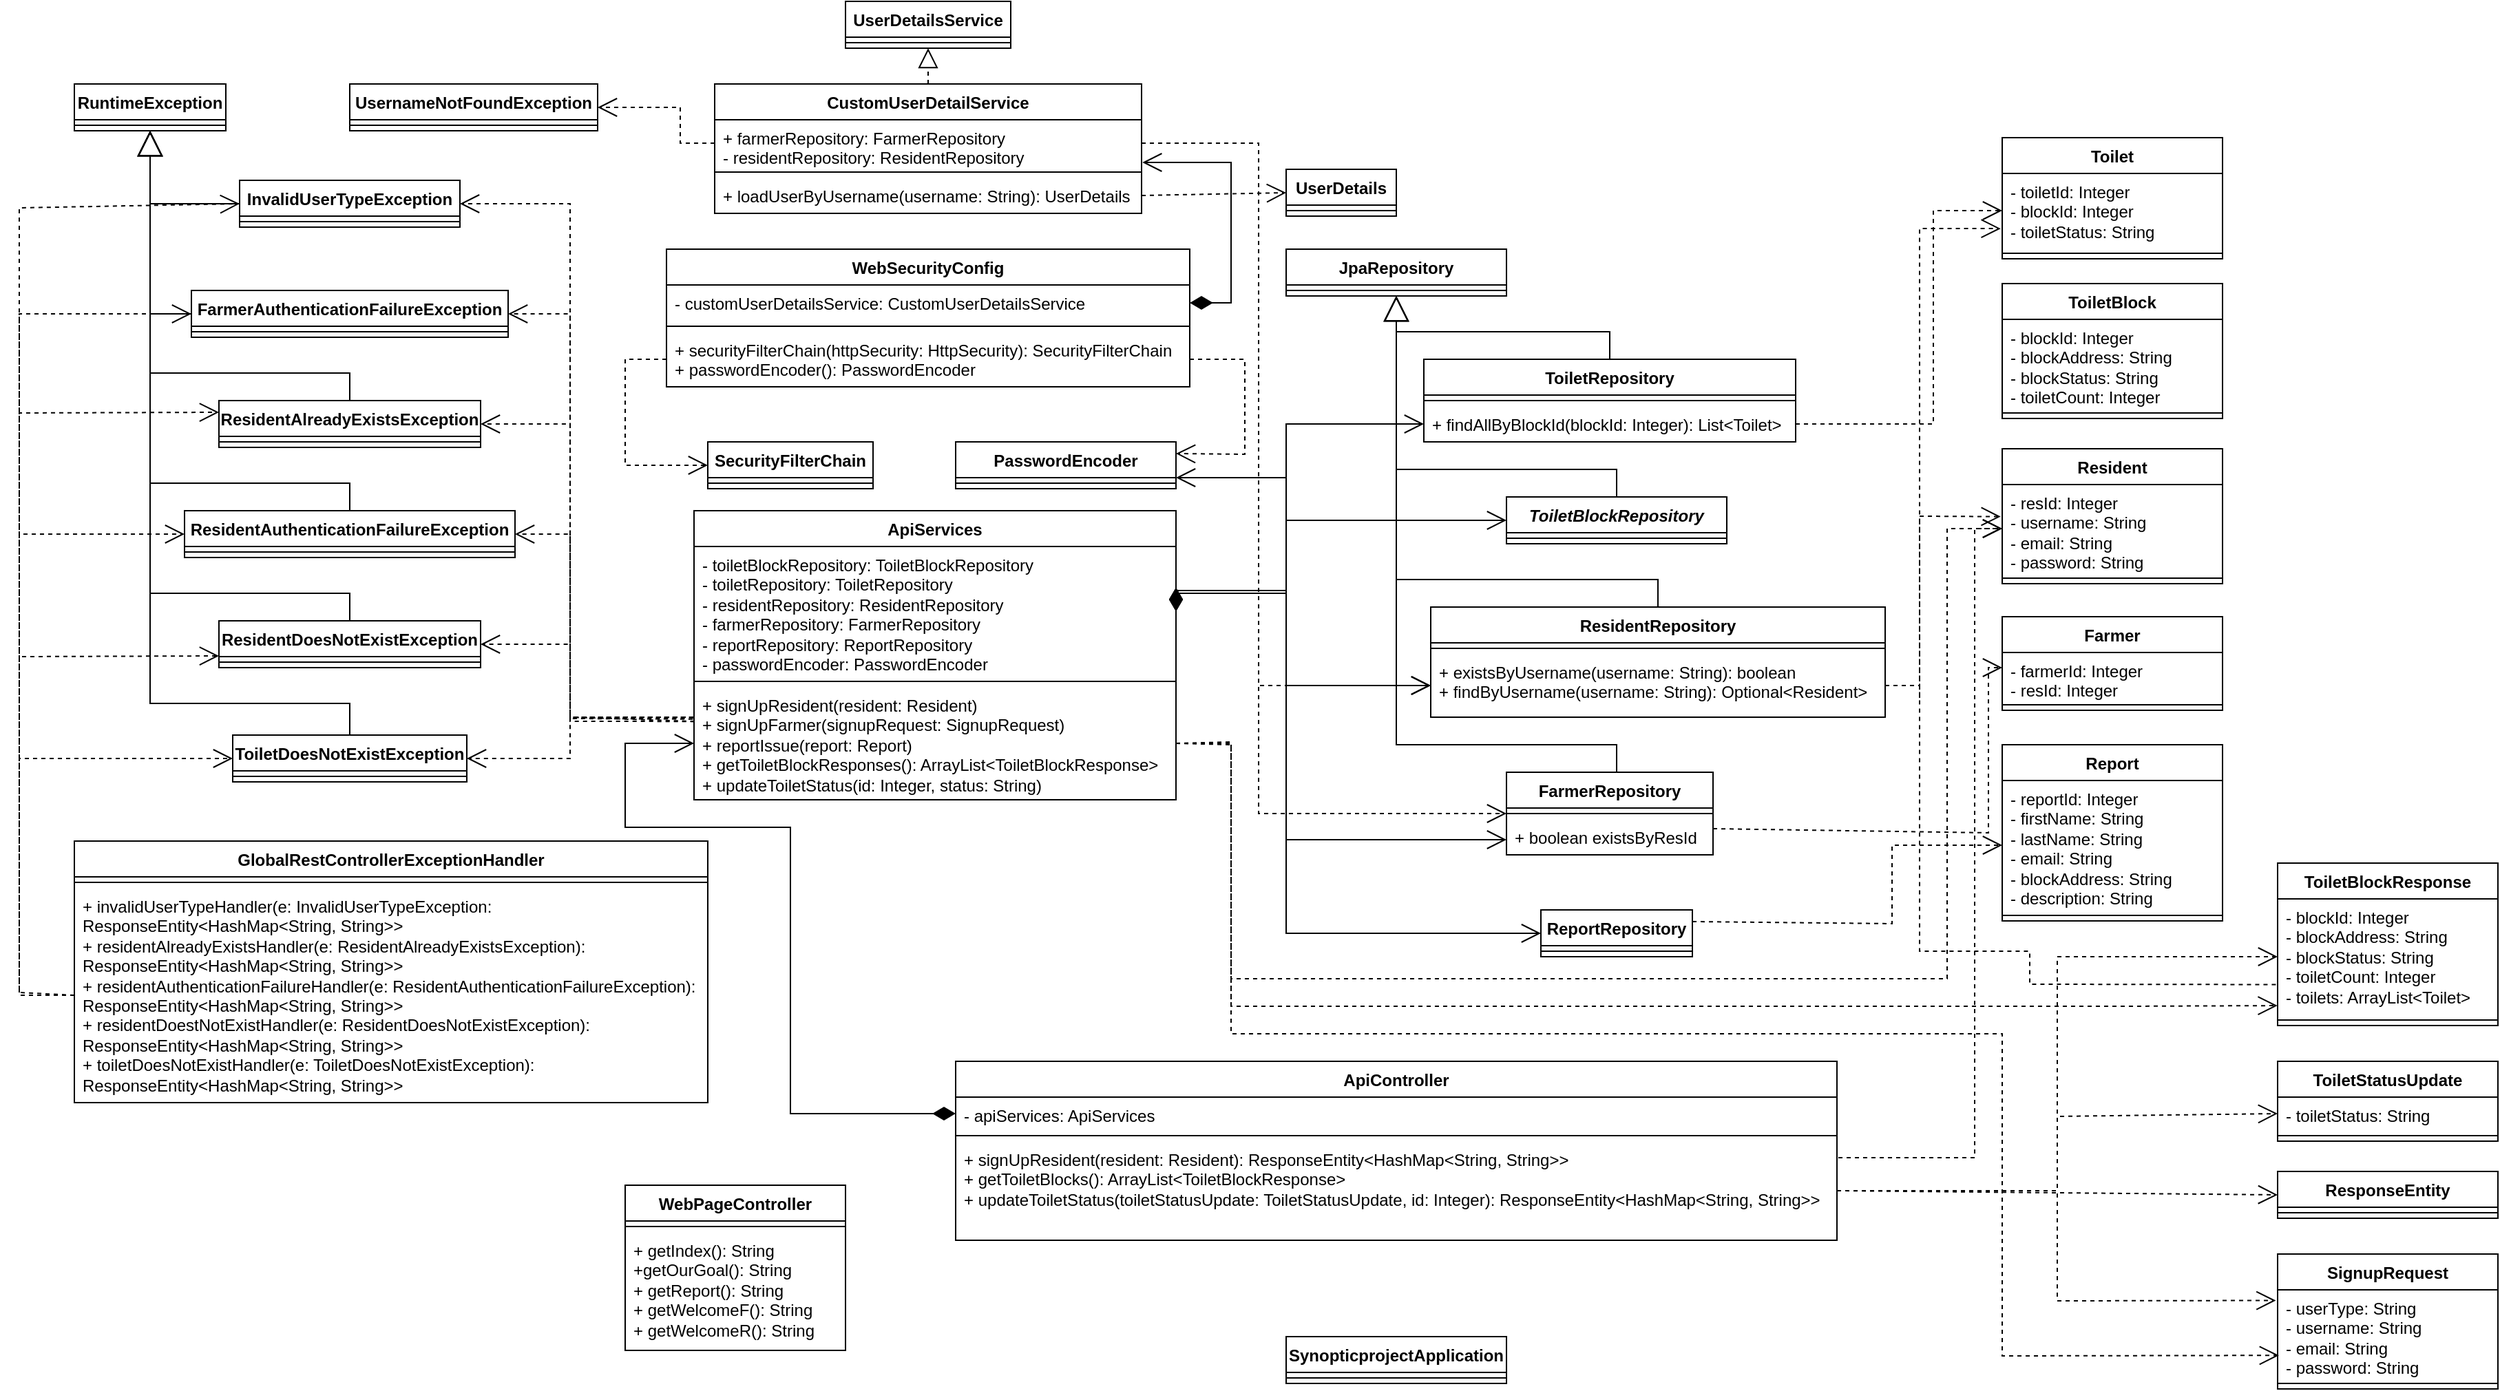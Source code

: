 <mxfile version="27.1.4">
  <diagram name="Page-1" id="cPCItrntrJXn3b4PFShH">
    <mxGraphModel dx="1448" dy="653" grid="1" gridSize="10" guides="1" tooltips="1" connect="1" arrows="1" fold="1" page="1" pageScale="1" pageWidth="1920" pageHeight="1080" math="0" shadow="0">
      <root>
        <mxCell id="0" />
        <mxCell id="1" parent="0" />
        <mxCell id="fgQgiCOuEwH0M2lLemn4-1" value="&lt;div&gt;ApiController&lt;/div&gt;" style="swimlane;fontStyle=1;align=center;verticalAlign=top;childLayout=stackLayout;horizontal=1;startSize=26;horizontalStack=0;resizeParent=1;resizeParentMax=0;resizeLast=0;collapsible=1;marginBottom=0;whiteSpace=wrap;html=1;" parent="1" vertex="1">
          <mxGeometry x="720" y="810" width="640" height="130" as="geometry" />
        </mxCell>
        <mxCell id="fgQgiCOuEwH0M2lLemn4-2" value="- apiServices: ApiServices" style="text;strokeColor=none;fillColor=none;align=left;verticalAlign=top;spacingLeft=4;spacingRight=4;overflow=hidden;rotatable=0;points=[[0,0.5],[1,0.5]];portConstraint=eastwest;whiteSpace=wrap;html=1;" parent="fgQgiCOuEwH0M2lLemn4-1" vertex="1">
          <mxGeometry y="26" width="640" height="24" as="geometry" />
        </mxCell>
        <mxCell id="fgQgiCOuEwH0M2lLemn4-3" value="" style="line;strokeWidth=1;fillColor=none;align=left;verticalAlign=middle;spacingTop=-1;spacingLeft=3;spacingRight=3;rotatable=0;labelPosition=right;points=[];portConstraint=eastwest;strokeColor=inherit;" parent="fgQgiCOuEwH0M2lLemn4-1" vertex="1">
          <mxGeometry y="50" width="640" height="8" as="geometry" />
        </mxCell>
        <mxCell id="fgQgiCOuEwH0M2lLemn4-4" value="&lt;div&gt;+ signUpResident(resident: Resident): ResponseEntity&amp;lt;HashMap&amp;lt;String, String&amp;gt;&amp;gt;&lt;/div&gt;&lt;div&gt;+ getToiletBlocks(): ArrayList&amp;lt;ToiletBlockResponse&amp;gt;&lt;/div&gt;&lt;div&gt;+ updateToiletStatus(toiletStatusUpdate: ToiletStatusUpdate, id: Integer): ResponseEntity&amp;lt;HashMap&amp;lt;String, String&amp;gt;&amp;gt;&lt;/div&gt;" style="text;strokeColor=none;fillColor=none;align=left;verticalAlign=top;spacingLeft=4;spacingRight=4;overflow=hidden;rotatable=0;points=[[0,0.5],[1,0.5]];portConstraint=eastwest;whiteSpace=wrap;html=1;" parent="fgQgiCOuEwH0M2lLemn4-1" vertex="1">
          <mxGeometry y="58" width="640" height="72" as="geometry" />
        </mxCell>
        <mxCell id="fgQgiCOuEwH0M2lLemn4-5" value="Farmer" style="swimlane;fontStyle=1;align=center;verticalAlign=top;childLayout=stackLayout;horizontal=1;startSize=26;horizontalStack=0;resizeParent=1;resizeParentMax=0;resizeLast=0;collapsible=1;marginBottom=0;whiteSpace=wrap;html=1;" parent="1" vertex="1">
          <mxGeometry x="1480" y="487" width="160" height="68" as="geometry" />
        </mxCell>
        <mxCell id="fgQgiCOuEwH0M2lLemn4-6" value="&lt;div&gt;- farmerId: Integer&lt;/div&gt;&lt;div&gt;- resId: Integer&lt;/div&gt;" style="text;strokeColor=none;fillColor=none;align=left;verticalAlign=top;spacingLeft=4;spacingRight=4;overflow=hidden;rotatable=0;points=[[0,0.5],[1,0.5]];portConstraint=eastwest;whiteSpace=wrap;html=1;" parent="fgQgiCOuEwH0M2lLemn4-5" vertex="1">
          <mxGeometry y="26" width="160" height="34" as="geometry" />
        </mxCell>
        <mxCell id="fgQgiCOuEwH0M2lLemn4-7" value="" style="line;strokeWidth=1;fillColor=none;align=left;verticalAlign=middle;spacingTop=-1;spacingLeft=3;spacingRight=3;rotatable=0;labelPosition=right;points=[];portConstraint=eastwest;strokeColor=inherit;" parent="fgQgiCOuEwH0M2lLemn4-5" vertex="1">
          <mxGeometry y="60" width="160" height="8" as="geometry" />
        </mxCell>
        <mxCell id="fgQgiCOuEwH0M2lLemn4-22" value="SynopticprojectApplication" style="swimlane;fontStyle=1;align=center;verticalAlign=top;childLayout=stackLayout;horizontal=1;startSize=26;horizontalStack=0;resizeParent=1;resizeParentMax=0;resizeLast=0;collapsible=1;marginBottom=0;whiteSpace=wrap;html=1;" parent="1" vertex="1">
          <mxGeometry x="960" y="1010" width="160" height="34" as="geometry" />
        </mxCell>
        <mxCell id="fgQgiCOuEwH0M2lLemn4-24" value="" style="line;strokeWidth=1;fillColor=none;align=left;verticalAlign=middle;spacingTop=-1;spacingLeft=3;spacingRight=3;rotatable=0;labelPosition=right;points=[];portConstraint=eastwest;strokeColor=inherit;" parent="fgQgiCOuEwH0M2lLemn4-22" vertex="1">
          <mxGeometry y="26" width="160" height="8" as="geometry" />
        </mxCell>
        <mxCell id="fgQgiCOuEwH0M2lLemn4-26" value="Toilet" style="swimlane;fontStyle=1;align=center;verticalAlign=top;childLayout=stackLayout;horizontal=1;startSize=26;horizontalStack=0;resizeParent=1;resizeParentMax=0;resizeLast=0;collapsible=1;marginBottom=0;whiteSpace=wrap;html=1;" parent="1" vertex="1">
          <mxGeometry x="1480" y="139" width="160" height="88" as="geometry" />
        </mxCell>
        <mxCell id="fgQgiCOuEwH0M2lLemn4-27" value="&lt;div&gt;- toiletId: Integer&lt;/div&gt;&lt;div&gt;- blockId: Integer&lt;/div&gt;&lt;div&gt;- toiletStatus: String&lt;/div&gt;" style="text;strokeColor=none;fillColor=none;align=left;verticalAlign=top;spacingLeft=4;spacingRight=4;overflow=hidden;rotatable=0;points=[[0,0.5],[1,0.5]];portConstraint=eastwest;whiteSpace=wrap;html=1;" parent="fgQgiCOuEwH0M2lLemn4-26" vertex="1">
          <mxGeometry y="26" width="160" height="54" as="geometry" />
        </mxCell>
        <mxCell id="fgQgiCOuEwH0M2lLemn4-28" value="" style="line;strokeWidth=1;fillColor=none;align=left;verticalAlign=middle;spacingTop=-1;spacingLeft=3;spacingRight=3;rotatable=0;labelPosition=right;points=[];portConstraint=eastwest;strokeColor=inherit;" parent="fgQgiCOuEwH0M2lLemn4-26" vertex="1">
          <mxGeometry y="80" width="160" height="8" as="geometry" />
        </mxCell>
        <mxCell id="fgQgiCOuEwH0M2lLemn4-30" value="ToiletBlock" style="swimlane;fontStyle=1;align=center;verticalAlign=top;childLayout=stackLayout;horizontal=1;startSize=26;horizontalStack=0;resizeParent=1;resizeParentMax=0;resizeLast=0;collapsible=1;marginBottom=0;whiteSpace=wrap;html=1;" parent="1" vertex="1">
          <mxGeometry x="1480" y="245" width="160" height="98" as="geometry" />
        </mxCell>
        <mxCell id="fgQgiCOuEwH0M2lLemn4-31" value="&lt;div&gt;- blockId: Integer&lt;/div&gt;&lt;div&gt;- blockAddress: String&lt;/div&gt;&lt;div&gt;- blockStatus: String&lt;/div&gt;&lt;div&gt;- toiletCount: Integer&lt;/div&gt;" style="text;strokeColor=none;fillColor=none;align=left;verticalAlign=top;spacingLeft=4;spacingRight=4;overflow=hidden;rotatable=0;points=[[0,0.5],[1,0.5]];portConstraint=eastwest;whiteSpace=wrap;html=1;" parent="fgQgiCOuEwH0M2lLemn4-30" vertex="1">
          <mxGeometry y="26" width="160" height="64" as="geometry" />
        </mxCell>
        <mxCell id="fgQgiCOuEwH0M2lLemn4-32" value="" style="line;strokeWidth=1;fillColor=none;align=left;verticalAlign=middle;spacingTop=-1;spacingLeft=3;spacingRight=3;rotatable=0;labelPosition=right;points=[];portConstraint=eastwest;strokeColor=inherit;" parent="fgQgiCOuEwH0M2lLemn4-30" vertex="1">
          <mxGeometry y="90" width="160" height="8" as="geometry" />
        </mxCell>
        <mxCell id="fgQgiCOuEwH0M2lLemn4-34" value="&lt;i&gt;ToiletBlockRepository&lt;/i&gt;" style="swimlane;fontStyle=1;align=center;verticalAlign=top;childLayout=stackLayout;horizontal=1;startSize=26;horizontalStack=0;resizeParent=1;resizeParentMax=0;resizeLast=0;collapsible=1;marginBottom=0;whiteSpace=wrap;html=1;" parent="1" vertex="1">
          <mxGeometry x="1120" y="400" width="160" height="34" as="geometry" />
        </mxCell>
        <mxCell id="fgQgiCOuEwH0M2lLemn4-36" value="" style="line;strokeWidth=1;fillColor=none;align=left;verticalAlign=middle;spacingTop=-1;spacingLeft=3;spacingRight=3;rotatable=0;labelPosition=right;points=[];portConstraint=eastwest;strokeColor=inherit;" parent="fgQgiCOuEwH0M2lLemn4-34" vertex="1">
          <mxGeometry y="26" width="160" height="8" as="geometry" />
        </mxCell>
        <mxCell id="fgQgiCOuEwH0M2lLemn4-42" value="WebPageController" style="swimlane;fontStyle=1;align=center;verticalAlign=top;childLayout=stackLayout;horizontal=1;startSize=26;horizontalStack=0;resizeParent=1;resizeParentMax=0;resizeLast=0;collapsible=1;marginBottom=0;whiteSpace=wrap;html=1;" parent="1" vertex="1">
          <mxGeometry x="480" y="900" width="160" height="120" as="geometry" />
        </mxCell>
        <mxCell id="fgQgiCOuEwH0M2lLemn4-44" value="" style="line;strokeWidth=1;fillColor=none;align=left;verticalAlign=middle;spacingTop=-1;spacingLeft=3;spacingRight=3;rotatable=0;labelPosition=right;points=[];portConstraint=eastwest;strokeColor=inherit;" parent="fgQgiCOuEwH0M2lLemn4-42" vertex="1">
          <mxGeometry y="26" width="160" height="8" as="geometry" />
        </mxCell>
        <mxCell id="fgQgiCOuEwH0M2lLemn4-45" value="&lt;div&gt;+ getIndex(): String&lt;/div&gt;&lt;div&gt;+getOurGoal(): String&lt;/div&gt;&lt;div&gt;+ getReport(): String&lt;/div&gt;&lt;div&gt;+ getWelcomeF(): String&lt;/div&gt;&lt;div&gt;+ getWelcomeR(): String&lt;/div&gt;" style="text;strokeColor=none;fillColor=none;align=left;verticalAlign=top;spacingLeft=4;spacingRight=4;overflow=hidden;rotatable=0;points=[[0,0.5],[1,0.5]];portConstraint=eastwest;whiteSpace=wrap;html=1;" parent="fgQgiCOuEwH0M2lLemn4-42" vertex="1">
          <mxGeometry y="34" width="160" height="86" as="geometry" />
        </mxCell>
        <mxCell id="fgQgiCOuEwH0M2lLemn4-46" value="JpaRepository" style="swimlane;fontStyle=1;align=center;verticalAlign=top;childLayout=stackLayout;horizontal=1;startSize=26;horizontalStack=0;resizeParent=1;resizeParentMax=0;resizeLast=0;collapsible=1;marginBottom=0;whiteSpace=wrap;html=1;" parent="1" vertex="1">
          <mxGeometry x="960" y="220" width="160" height="34" as="geometry" />
        </mxCell>
        <mxCell id="fgQgiCOuEwH0M2lLemn4-48" value="" style="line;strokeWidth=1;fillColor=none;align=left;verticalAlign=middle;spacingTop=-1;spacingLeft=3;spacingRight=3;rotatable=0;labelPosition=right;points=[];portConstraint=eastwest;strokeColor=inherit;" parent="fgQgiCOuEwH0M2lLemn4-46" vertex="1">
          <mxGeometry y="26" width="160" height="8" as="geometry" />
        </mxCell>
        <mxCell id="fgQgiCOuEwH0M2lLemn4-51" value="" style="endArrow=block;endSize=16;endFill=0;html=1;rounded=0;entryX=0.5;entryY=1;entryDx=0;entryDy=0;exitX=0.5;exitY=0;exitDx=0;exitDy=0;" parent="1" source="_Gm8O1rOUF-73QXA8_ss-20" target="fgQgiCOuEwH0M2lLemn4-46" edge="1">
          <mxGeometry width="160" relative="1" as="geometry">
            <mxPoint x="920" y="420" as="sourcePoint" />
            <mxPoint x="1080" y="410" as="targetPoint" />
            <Array as="points">
              <mxPoint x="1230" y="460" />
              <mxPoint x="1040" y="460" />
              <mxPoint x="1040" y="400" />
            </Array>
          </mxGeometry>
        </mxCell>
        <mxCell id="fgQgiCOuEwH0M2lLemn4-52" value="" style="endArrow=block;endSize=16;endFill=0;html=1;rounded=0;entryX=0.5;entryY=1;entryDx=0;entryDy=0;exitX=0.5;exitY=0;exitDx=0;exitDy=0;" parent="1" target="fgQgiCOuEwH0M2lLemn4-46" edge="1">
          <mxGeometry width="160" relative="1" as="geometry">
            <mxPoint x="1200" y="602" as="sourcePoint" />
            <mxPoint x="1040" y="290" as="targetPoint" />
            <Array as="points">
              <mxPoint x="1200" y="580" />
              <mxPoint x="1040" y="580" />
              <mxPoint x="1040" y="460" />
              <mxPoint x="1040" y="310" />
            </Array>
          </mxGeometry>
        </mxCell>
        <mxCell id="fgQgiCOuEwH0M2lLemn4-53" value="" style="endArrow=block;endSize=16;endFill=0;html=1;rounded=0;exitX=0.5;exitY=0;exitDx=0;exitDy=0;" parent="1" source="fgQgiCOuEwH0M2lLemn4-34" target="fgQgiCOuEwH0M2lLemn4-48" edge="1">
          <mxGeometry width="160" relative="1" as="geometry">
            <mxPoint x="1160" y="420" as="sourcePoint" />
            <mxPoint x="1320" y="410.67" as="targetPoint" />
            <Array as="points">
              <mxPoint x="1200" y="380" />
              <mxPoint x="1160" y="380" />
              <mxPoint x="1120" y="380" />
              <mxPoint x="1040" y="380" />
            </Array>
          </mxGeometry>
        </mxCell>
        <mxCell id="fgQgiCOuEwH0M2lLemn4-54" value="" style="endArrow=block;endSize=16;endFill=0;html=1;rounded=0;entryX=0.5;entryY=1;entryDx=0;entryDy=0;exitX=0.5;exitY=0;exitDx=0;exitDy=0;" parent="1" source="_Gm8O1rOUF-73QXA8_ss-24" target="fgQgiCOuEwH0M2lLemn4-46" edge="1">
          <mxGeometry width="160" relative="1" as="geometry">
            <mxPoint x="1195" y="288" as="sourcePoint" />
            <mxPoint x="1040" y="256" as="targetPoint" />
            <Array as="points">
              <mxPoint x="1195" y="280" />
              <mxPoint x="1040" y="280" />
            </Array>
          </mxGeometry>
        </mxCell>
        <mxCell id="_Gm8O1rOUF-73QXA8_ss-1" value="SignupRequest" style="swimlane;fontStyle=1;align=center;verticalAlign=top;childLayout=stackLayout;horizontal=1;startSize=26;horizontalStack=0;resizeParent=1;resizeParentMax=0;resizeLast=0;collapsible=1;marginBottom=0;whiteSpace=wrap;html=1;" parent="1" vertex="1">
          <mxGeometry x="1680" y="950" width="160" height="98" as="geometry" />
        </mxCell>
        <mxCell id="_Gm8O1rOUF-73QXA8_ss-2" value="&lt;div&gt;- userType: String&lt;/div&gt;&lt;div&gt;- username: String&lt;/div&gt;&lt;div&gt;- email: String&lt;/div&gt;&lt;div&gt;- password: String&lt;/div&gt;" style="text;strokeColor=none;fillColor=none;align=left;verticalAlign=top;spacingLeft=4;spacingRight=4;overflow=hidden;rotatable=0;points=[[0,0.5],[1,0.5]];portConstraint=eastwest;whiteSpace=wrap;html=1;" parent="_Gm8O1rOUF-73QXA8_ss-1" vertex="1">
          <mxGeometry y="26" width="160" height="64" as="geometry" />
        </mxCell>
        <mxCell id="_Gm8O1rOUF-73QXA8_ss-3" value="" style="line;strokeWidth=1;fillColor=none;align=left;verticalAlign=middle;spacingTop=-1;spacingLeft=3;spacingRight=3;rotatable=0;labelPosition=right;points=[];portConstraint=eastwest;strokeColor=inherit;" parent="_Gm8O1rOUF-73QXA8_ss-1" vertex="1">
          <mxGeometry y="90" width="160" height="8" as="geometry" />
        </mxCell>
        <mxCell id="_Gm8O1rOUF-73QXA8_ss-5" value="ToiletBlockResponse" style="swimlane;fontStyle=1;align=center;verticalAlign=top;childLayout=stackLayout;horizontal=1;startSize=26;horizontalStack=0;resizeParent=1;resizeParentMax=0;resizeLast=0;collapsible=1;marginBottom=0;whiteSpace=wrap;html=1;" parent="1" vertex="1">
          <mxGeometry x="1680" y="666" width="160" height="118" as="geometry" />
        </mxCell>
        <mxCell id="_Gm8O1rOUF-73QXA8_ss-6" value="&lt;div&gt;- blockId: Integer&lt;/div&gt;&lt;div&gt;- blockAddress: String&lt;/div&gt;&lt;div&gt;- blockStatus: String&lt;/div&gt;&lt;div&gt;- toiletCount: Integer&lt;/div&gt;&lt;div&gt;- toilets: ArrayList&amp;lt;Toilet&amp;gt;&lt;/div&gt;" style="text;strokeColor=none;fillColor=none;align=left;verticalAlign=top;spacingLeft=4;spacingRight=4;overflow=hidden;rotatable=0;points=[[0,0.5],[1,0.5]];portConstraint=eastwest;whiteSpace=wrap;html=1;" parent="_Gm8O1rOUF-73QXA8_ss-5" vertex="1">
          <mxGeometry y="26" width="160" height="84" as="geometry" />
        </mxCell>
        <mxCell id="_Gm8O1rOUF-73QXA8_ss-7" value="" style="line;strokeWidth=1;fillColor=none;align=left;verticalAlign=middle;spacingTop=-1;spacingLeft=3;spacingRight=3;rotatable=0;labelPosition=right;points=[];portConstraint=eastwest;strokeColor=inherit;" parent="_Gm8O1rOUF-73QXA8_ss-5" vertex="1">
          <mxGeometry y="110" width="160" height="8" as="geometry" />
        </mxCell>
        <mxCell id="_Gm8O1rOUF-73QXA8_ss-9" value="ToiletStatusUpdate" style="swimlane;fontStyle=1;align=center;verticalAlign=top;childLayout=stackLayout;horizontal=1;startSize=26;horizontalStack=0;resizeParent=1;resizeParentMax=0;resizeLast=0;collapsible=1;marginBottom=0;whiteSpace=wrap;html=1;" parent="1" vertex="1">
          <mxGeometry x="1680" y="810" width="160" height="58" as="geometry" />
        </mxCell>
        <mxCell id="_Gm8O1rOUF-73QXA8_ss-10" value="- toiletStatus: String" style="text;strokeColor=none;fillColor=none;align=left;verticalAlign=top;spacingLeft=4;spacingRight=4;overflow=hidden;rotatable=0;points=[[0,0.5],[1,0.5]];portConstraint=eastwest;whiteSpace=wrap;html=1;" parent="_Gm8O1rOUF-73QXA8_ss-9" vertex="1">
          <mxGeometry y="26" width="160" height="24" as="geometry" />
        </mxCell>
        <mxCell id="_Gm8O1rOUF-73QXA8_ss-11" value="" style="line;strokeWidth=1;fillColor=none;align=left;verticalAlign=middle;spacingTop=-1;spacingLeft=3;spacingRight=3;rotatable=0;labelPosition=right;points=[];portConstraint=eastwest;strokeColor=inherit;" parent="_Gm8O1rOUF-73QXA8_ss-9" vertex="1">
          <mxGeometry y="50" width="160" height="8" as="geometry" />
        </mxCell>
        <mxCell id="_Gm8O1rOUF-73QXA8_ss-13" value="ApiServices" style="swimlane;fontStyle=1;align=center;verticalAlign=top;childLayout=stackLayout;horizontal=1;startSize=26;horizontalStack=0;resizeParent=1;resizeParentMax=0;resizeLast=0;collapsible=1;marginBottom=0;whiteSpace=wrap;html=1;" parent="1" vertex="1">
          <mxGeometry x="530" y="410" width="350" height="210" as="geometry" />
        </mxCell>
        <mxCell id="_Gm8O1rOUF-73QXA8_ss-14" value="&lt;div&gt;- toiletBlockRepository: ToiletBlockRepository&lt;/div&gt;&lt;div&gt;- toiletRepository: ToiletRepository&lt;/div&gt;&lt;div&gt;- residentRepository: ResidentRepository&lt;/div&gt;&lt;div&gt;- farmerRepository: FarmerRepository&lt;/div&gt;&lt;div&gt;- reportRepository: ReportRepository&lt;/div&gt;&lt;div&gt;- passwordEncoder: PasswordEncoder&lt;/div&gt;" style="text;strokeColor=none;fillColor=none;align=left;verticalAlign=top;spacingLeft=4;spacingRight=4;overflow=hidden;rotatable=0;points=[[0,0.5],[1,0.5]];portConstraint=eastwest;whiteSpace=wrap;html=1;" parent="_Gm8O1rOUF-73QXA8_ss-13" vertex="1">
          <mxGeometry y="26" width="350" height="94" as="geometry" />
        </mxCell>
        <mxCell id="_Gm8O1rOUF-73QXA8_ss-15" value="" style="line;strokeWidth=1;fillColor=none;align=left;verticalAlign=middle;spacingTop=-1;spacingLeft=3;spacingRight=3;rotatable=0;labelPosition=right;points=[];portConstraint=eastwest;strokeColor=inherit;" parent="_Gm8O1rOUF-73QXA8_ss-13" vertex="1">
          <mxGeometry y="120" width="350" height="8" as="geometry" />
        </mxCell>
        <mxCell id="_Gm8O1rOUF-73QXA8_ss-16" value="&lt;div&gt;+ signUpResident(resident: Resident)&lt;/div&gt;&lt;div&gt;+ signUpFarmer(signupRequest: SignupRequest)&lt;/div&gt;&lt;div&gt;+ reportIssue(report: Report)&lt;/div&gt;&lt;div&gt;+ getToiletBlockResponses(): ArrayList&amp;lt;ToiletBlockResponse&amp;gt;&lt;/div&gt;&lt;div&gt;+ updateToiletStatus(id: Integer, status: String)&lt;/div&gt;" style="text;strokeColor=none;fillColor=none;align=left;verticalAlign=top;spacingLeft=4;spacingRight=4;overflow=hidden;rotatable=0;points=[[0,0.5],[1,0.5]];portConstraint=eastwest;whiteSpace=wrap;html=1;" parent="_Gm8O1rOUF-73QXA8_ss-13" vertex="1">
          <mxGeometry y="128" width="350" height="82" as="geometry" />
        </mxCell>
        <mxCell id="_Gm8O1rOUF-73QXA8_ss-24" value="ToiletRepository" style="swimlane;fontStyle=1;align=center;verticalAlign=top;childLayout=stackLayout;horizontal=1;startSize=26;horizontalStack=0;resizeParent=1;resizeParentMax=0;resizeLast=0;collapsible=1;marginBottom=0;whiteSpace=wrap;html=1;" parent="1" vertex="1">
          <mxGeometry x="1060" y="300" width="270" height="60" as="geometry" />
        </mxCell>
        <mxCell id="_Gm8O1rOUF-73QXA8_ss-26" value="" style="line;strokeWidth=1;fillColor=none;align=left;verticalAlign=middle;spacingTop=-1;spacingLeft=3;spacingRight=3;rotatable=0;labelPosition=right;points=[];portConstraint=eastwest;strokeColor=inherit;" parent="_Gm8O1rOUF-73QXA8_ss-24" vertex="1">
          <mxGeometry y="26" width="270" height="8" as="geometry" />
        </mxCell>
        <mxCell id="_Gm8O1rOUF-73QXA8_ss-27" value="+ findAllByBlockId(blockId: Integer): List&amp;lt;Toilet&amp;gt;" style="text;strokeColor=none;fillColor=none;align=left;verticalAlign=top;spacingLeft=4;spacingRight=4;overflow=hidden;rotatable=0;points=[[0,0.5],[1,0.5]];portConstraint=eastwest;whiteSpace=wrap;html=1;" parent="_Gm8O1rOUF-73QXA8_ss-24" vertex="1">
          <mxGeometry y="34" width="270" height="26" as="geometry" />
        </mxCell>
        <mxCell id="_Gm8O1rOUF-73QXA8_ss-30" value="" style="endArrow=open;endSize=12;dashed=1;html=1;rounded=0;entryX=0;entryY=0.5;entryDx=0;entryDy=0;exitX=1;exitY=0.5;exitDx=0;exitDy=0;" parent="1" source="_Gm8O1rOUF-73QXA8_ss-27" target="fgQgiCOuEwH0M2lLemn4-27" edge="1">
          <mxGeometry width="160" relative="1" as="geometry">
            <mxPoint x="1340" y="410" as="sourcePoint" />
            <mxPoint x="1500" y="478" as="targetPoint" />
            <Array as="points">
              <mxPoint x="1430" y="347" />
              <mxPoint x="1430" y="192" />
            </Array>
          </mxGeometry>
        </mxCell>
        <mxCell id="_Gm8O1rOUF-73QXA8_ss-34" value="" style="endArrow=open;html=1;endSize=12;startArrow=diamondThin;startSize=14;startFill=1;edgeStyle=orthogonalEdgeStyle;align=left;verticalAlign=bottom;rounded=0;exitX=0;exitY=0.5;exitDx=0;exitDy=0;entryX=0;entryY=0.5;entryDx=0;entryDy=0;" parent="1" source="fgQgiCOuEwH0M2lLemn4-2" target="_Gm8O1rOUF-73QXA8_ss-16" edge="1">
          <mxGeometry x="-1" y="3" relative="1" as="geometry">
            <mxPoint x="870" y="780" as="sourcePoint" />
            <mxPoint x="530" y="589" as="targetPoint" />
            <Array as="points">
              <mxPoint x="600" y="848" />
              <mxPoint x="600" y="640" />
              <mxPoint x="480" y="640" />
              <mxPoint x="480" y="579" />
            </Array>
          </mxGeometry>
        </mxCell>
        <mxCell id="_Gm8O1rOUF-73QXA8_ss-35" value="ResponseEntity" style="swimlane;fontStyle=1;align=center;verticalAlign=top;childLayout=stackLayout;horizontal=1;startSize=26;horizontalStack=0;resizeParent=1;resizeParentMax=0;resizeLast=0;collapsible=1;marginBottom=0;whiteSpace=wrap;html=1;" parent="1" vertex="1">
          <mxGeometry x="1680" y="890" width="160" height="34" as="geometry" />
        </mxCell>
        <mxCell id="_Gm8O1rOUF-73QXA8_ss-37" value="" style="line;strokeWidth=1;fillColor=none;align=left;verticalAlign=middle;spacingTop=-1;spacingLeft=3;spacingRight=3;rotatable=0;labelPosition=right;points=[];portConstraint=eastwest;strokeColor=inherit;" parent="_Gm8O1rOUF-73QXA8_ss-35" vertex="1">
          <mxGeometry y="26" width="160" height="8" as="geometry" />
        </mxCell>
        <mxCell id="_Gm8O1rOUF-73QXA8_ss-39" value="" style="endArrow=open;endSize=12;dashed=1;html=1;rounded=0;exitX=1;exitY=0.5;exitDx=0;exitDy=0;entryX=0;entryY=0.5;entryDx=0;entryDy=0;" parent="1" source="fgQgiCOuEwH0M2lLemn4-4" target="_Gm8O1rOUF-73QXA8_ss-35" edge="1">
          <mxGeometry width="160" relative="1" as="geometry">
            <mxPoint x="1435" y="853" as="sourcePoint" />
            <mxPoint x="1595" y="853" as="targetPoint" />
          </mxGeometry>
        </mxCell>
        <mxCell id="_Gm8O1rOUF-73QXA8_ss-40" value="" style="endArrow=open;endSize=12;dashed=1;html=1;rounded=0;entryX=0;entryY=0.5;entryDx=0;entryDy=0;" parent="1" target="fgQgiCOuEwH0M2lLemn4-15" edge="1">
          <mxGeometry width="160" relative="1" as="geometry">
            <mxPoint x="1361" y="880" as="sourcePoint" />
            <mxPoint x="1545" y="853" as="targetPoint" />
            <Array as="points">
              <mxPoint x="1460" y="880" />
              <mxPoint x="1460" y="730" />
              <mxPoint x="1460" y="423" />
            </Array>
          </mxGeometry>
        </mxCell>
        <mxCell id="_Gm8O1rOUF-73QXA8_ss-41" value="" style="endArrow=open;endSize=12;dashed=1;html=1;rounded=0;exitX=1;exitY=0.5;exitDx=0;exitDy=0;entryX=-0.008;entryY=0.121;entryDx=0;entryDy=0;entryPerimeter=0;" parent="1" source="fgQgiCOuEwH0M2lLemn4-4" target="_Gm8O1rOUF-73QXA8_ss-2" edge="1">
          <mxGeometry width="160" relative="1" as="geometry">
            <mxPoint x="1405" y="937" as="sourcePoint" />
            <mxPoint x="1545" y="904" as="targetPoint" />
            <Array as="points">
              <mxPoint x="1520" y="904" />
              <mxPoint x="1520" y="984" />
            </Array>
          </mxGeometry>
        </mxCell>
        <mxCell id="_Gm8O1rOUF-73QXA8_ss-42" value="" style="endArrow=open;endSize=12;dashed=1;html=1;rounded=0;entryX=0;entryY=0.5;entryDx=0;entryDy=0;exitX=1;exitY=0.5;exitDx=0;exitDy=0;" parent="1" source="fgQgiCOuEwH0M2lLemn4-4" target="_Gm8O1rOUF-73QXA8_ss-6" edge="1">
          <mxGeometry width="160" relative="1" as="geometry">
            <mxPoint x="1360" y="907" as="sourcePoint" />
            <mxPoint x="1455" y="633" as="targetPoint" />
            <Array as="points">
              <mxPoint x="1520" y="904" />
              <mxPoint x="1520" y="734" />
            </Array>
          </mxGeometry>
        </mxCell>
        <mxCell id="_Gm8O1rOUF-73QXA8_ss-43" value="" style="endArrow=open;endSize=12;dashed=1;html=1;rounded=0;entryX=0;entryY=0.5;entryDx=0;entryDy=0;exitX=1;exitY=0.5;exitDx=0;exitDy=0;" parent="1" source="fgQgiCOuEwH0M2lLemn4-4" target="_Gm8O1rOUF-73QXA8_ss-10" edge="1">
          <mxGeometry width="160" relative="1" as="geometry">
            <mxPoint x="1395" y="923" as="sourcePoint" />
            <mxPoint x="1545" y="904" as="targetPoint" />
            <Array as="points">
              <mxPoint x="1520" y="904" />
              <mxPoint x="1520" y="850" />
            </Array>
          </mxGeometry>
        </mxCell>
        <mxCell id="_Gm8O1rOUF-73QXA8_ss-47" value="" style="endArrow=open;html=1;endSize=12;startArrow=diamondThin;startSize=14;startFill=1;edgeStyle=orthogonalEdgeStyle;align=left;verticalAlign=bottom;rounded=0;exitX=1;exitY=0.5;exitDx=0;exitDy=0;entryX=0;entryY=0.5;entryDx=0;entryDy=0;" parent="1" source="_Gm8O1rOUF-73QXA8_ss-14" target="_Gm8O1rOUF-73QXA8_ss-27" edge="1">
          <mxGeometry x="-1" y="3" relative="1" as="geometry">
            <mxPoint x="700" y="830" as="sourcePoint" />
            <mxPoint x="1040" y="340" as="targetPoint" />
            <Array as="points">
              <mxPoint x="880" y="468" />
              <mxPoint x="960" y="468" />
              <mxPoint x="960" y="347" />
            </Array>
          </mxGeometry>
        </mxCell>
        <mxCell id="_Gm8O1rOUF-73QXA8_ss-48" value="" style="endArrow=open;html=1;endSize=12;startArrow=diamondThin;startSize=14;startFill=1;edgeStyle=orthogonalEdgeStyle;align=left;verticalAlign=bottom;rounded=0;exitX=1;exitY=0.5;exitDx=0;exitDy=0;entryX=0;entryY=0.5;entryDx=0;entryDy=0;" parent="1" source="_Gm8O1rOUF-73QXA8_ss-14" target="_Gm8O1rOUF-73QXA8_ss-23" edge="1">
          <mxGeometry x="-1" y="3" relative="1" as="geometry">
            <mxPoint x="742" y="557" as="sourcePoint" />
            <mxPoint x="1010" y="520" as="targetPoint" />
            <Array as="points">
              <mxPoint x="880" y="468" />
              <mxPoint x="960" y="468" />
              <mxPoint x="960" y="537" />
            </Array>
          </mxGeometry>
        </mxCell>
        <mxCell id="_Gm8O1rOUF-73QXA8_ss-49" value="" style="endArrow=open;html=1;endSize=12;startArrow=diamondThin;startSize=14;startFill=1;edgeStyle=orthogonalEdgeStyle;align=left;verticalAlign=bottom;rounded=0;entryX=0;entryY=0.5;entryDx=0;entryDy=0;exitX=1;exitY=0.5;exitDx=0;exitDy=0;" parent="1" source="_Gm8O1rOUF-73QXA8_ss-14" edge="1">
          <mxGeometry x="-1" y="3" relative="1" as="geometry">
            <mxPoint x="880" y="468" as="sourcePoint" />
            <mxPoint x="1120" y="649" as="targetPoint" />
            <Array as="points">
              <mxPoint x="960" y="468" />
              <mxPoint x="960" y="649" />
            </Array>
          </mxGeometry>
        </mxCell>
        <mxCell id="_Gm8O1rOUF-73QXA8_ss-51" value="" style="endArrow=open;endSize=12;dashed=1;html=1;rounded=0;exitX=1;exitY=0.5;exitDx=0;exitDy=0;entryX=0.006;entryY=0.744;entryDx=0;entryDy=0;entryPerimeter=0;" parent="1" source="_Gm8O1rOUF-73QXA8_ss-16" target="_Gm8O1rOUF-73QXA8_ss-2" edge="1">
          <mxGeometry width="160" relative="1" as="geometry">
            <mxPoint x="710" y="849" as="sourcePoint" />
            <mxPoint x="1230" y="588" as="targetPoint" />
            <Array as="points">
              <mxPoint x="920" y="579" />
              <mxPoint x="920" y="790" />
              <mxPoint x="1200" y="790" />
              <mxPoint x="1480" y="790" />
              <mxPoint x="1480" y="1024" />
            </Array>
          </mxGeometry>
        </mxCell>
        <mxCell id="_Gm8O1rOUF-73QXA8_ss-20" value="ResidentRepository" style="swimlane;fontStyle=1;align=center;verticalAlign=top;childLayout=stackLayout;horizontal=1;startSize=26;horizontalStack=0;resizeParent=1;resizeParentMax=0;resizeLast=0;collapsible=1;marginBottom=0;whiteSpace=wrap;html=1;" parent="1" vertex="1">
          <mxGeometry x="1065" y="480" width="330" height="80" as="geometry" />
        </mxCell>
        <mxCell id="_Gm8O1rOUF-73QXA8_ss-22" value="" style="line;strokeWidth=1;fillColor=none;align=left;verticalAlign=middle;spacingTop=-1;spacingLeft=3;spacingRight=3;rotatable=0;labelPosition=right;points=[];portConstraint=eastwest;strokeColor=inherit;" parent="_Gm8O1rOUF-73QXA8_ss-20" vertex="1">
          <mxGeometry y="26" width="330" height="8" as="geometry" />
        </mxCell>
        <mxCell id="_Gm8O1rOUF-73QXA8_ss-23" value="&lt;div&gt;+ existsByUsername(username: String): boolean&lt;/div&gt;&lt;div&gt;+ findByUsername(username: String): Optional&amp;lt;Resident&amp;gt;&lt;/div&gt;" style="text;strokeColor=none;fillColor=none;align=left;verticalAlign=top;spacingLeft=4;spacingRight=4;overflow=hidden;rotatable=0;points=[[0,0.5],[1,0.5]];portConstraint=eastwest;whiteSpace=wrap;html=1;" parent="_Gm8O1rOUF-73QXA8_ss-20" vertex="1">
          <mxGeometry y="34" width="330" height="46" as="geometry" />
        </mxCell>
        <mxCell id="_Gm8O1rOUF-73QXA8_ss-55" value="" style="endArrow=open;endSize=12;dashed=1;html=1;rounded=0;exitX=1;exitY=0.5;exitDx=0;exitDy=0;entryX=0;entryY=0.5;entryDx=0;entryDy=0;" parent="1" source="_Gm8O1rOUF-73QXA8_ss-16" target="fgQgiCOuEwH0M2lLemn4-15" edge="1">
          <mxGeometry width="160" relative="1" as="geometry">
            <mxPoint x="520" y="689" as="sourcePoint" />
            <mxPoint x="1490" y="488" as="targetPoint" />
            <Array as="points">
              <mxPoint x="920" y="578" />
              <mxPoint x="920" y="750" />
              <mxPoint x="1160" y="750" />
              <mxPoint x="1440" y="750" />
              <mxPoint x="1440" y="423" />
            </Array>
          </mxGeometry>
        </mxCell>
        <mxCell id="fgQgiCOuEwH0M2lLemn4-14" value="Resident" style="swimlane;fontStyle=1;align=center;verticalAlign=top;childLayout=stackLayout;horizontal=1;startSize=26;horizontalStack=0;resizeParent=1;resizeParentMax=0;resizeLast=0;collapsible=1;marginBottom=0;whiteSpace=wrap;html=1;" parent="1" vertex="1">
          <mxGeometry x="1480" y="365" width="160" height="98" as="geometry" />
        </mxCell>
        <mxCell id="fgQgiCOuEwH0M2lLemn4-15" value="&lt;div&gt;- resId: Integer&lt;/div&gt;&lt;div&gt;- username: String&lt;/div&gt;&lt;div&gt;- email: String&lt;/div&gt;&lt;div&gt;- password: String&lt;/div&gt;" style="text;strokeColor=none;fillColor=none;align=left;verticalAlign=top;spacingLeft=4;spacingRight=4;overflow=hidden;rotatable=0;points=[[0,0.5],[1,0.5]];portConstraint=eastwest;whiteSpace=wrap;html=1;" parent="fgQgiCOuEwH0M2lLemn4-14" vertex="1">
          <mxGeometry y="26" width="160" height="64" as="geometry" />
        </mxCell>
        <mxCell id="fgQgiCOuEwH0M2lLemn4-16" value="" style="line;strokeWidth=1;fillColor=none;align=left;verticalAlign=middle;spacingTop=-1;spacingLeft=3;spacingRight=3;rotatable=0;labelPosition=right;points=[];portConstraint=eastwest;strokeColor=inherit;" parent="fgQgiCOuEwH0M2lLemn4-14" vertex="1">
          <mxGeometry y="90" width="160" height="8" as="geometry" />
        </mxCell>
        <mxCell id="_Gm8O1rOUF-73QXA8_ss-59" value="" style="endArrow=open;html=1;endSize=12;startArrow=diamondThin;startSize=14;startFill=1;edgeStyle=orthogonalEdgeStyle;align=left;verticalAlign=bottom;rounded=0;exitX=1;exitY=0.5;exitDx=0;exitDy=0;entryX=0;entryY=0.5;entryDx=0;entryDy=0;" parent="1" source="_Gm8O1rOUF-73QXA8_ss-14" target="fgQgiCOuEwH0M2lLemn4-34" edge="1">
          <mxGeometry x="-1" y="3" relative="1" as="geometry">
            <mxPoint x="900" y="450" as="sourcePoint" />
            <mxPoint x="1090" y="417" as="targetPoint" />
            <Array as="points">
              <mxPoint x="880" y="468" />
              <mxPoint x="960" y="468" />
              <mxPoint x="960" y="417" />
            </Array>
          </mxGeometry>
        </mxCell>
        <mxCell id="_Gm8O1rOUF-73QXA8_ss-60" value="" style="endArrow=open;endSize=12;dashed=1;html=1;rounded=0;exitX=1;exitY=0.5;exitDx=0;exitDy=0;entryX=-0.001;entryY=0.923;entryDx=0;entryDy=0;entryPerimeter=0;" parent="1" source="_Gm8O1rOUF-73QXA8_ss-16" target="_Gm8O1rOUF-73QXA8_ss-6" edge="1">
          <mxGeometry width="160" relative="1" as="geometry">
            <mxPoint x="1010" y="700" as="sourcePoint" />
            <mxPoint x="1170" y="700" as="targetPoint" />
            <Array as="points">
              <mxPoint x="920" y="580" />
              <mxPoint x="920" y="770" />
              <mxPoint x="1040" y="770" />
              <mxPoint x="1570" y="770" />
            </Array>
          </mxGeometry>
        </mxCell>
        <mxCell id="_Gm8O1rOUF-73QXA8_ss-61" value="" style="endArrow=open;endSize=12;dashed=1;html=1;rounded=0;exitX=1;exitY=0.5;exitDx=0;exitDy=0;entryX=-0.007;entryY=0.364;entryDx=0;entryDy=0;entryPerimeter=0;" parent="1" source="_Gm8O1rOUF-73QXA8_ss-23" target="fgQgiCOuEwH0M2lLemn4-15" edge="1">
          <mxGeometry width="160" relative="1" as="geometry">
            <mxPoint x="1280" y="610" as="sourcePoint" />
            <mxPoint x="1440" y="567" as="targetPoint" />
            <Array as="points">
              <mxPoint x="1420" y="537" />
              <mxPoint x="1420" y="550" />
              <mxPoint x="1420" y="414" />
            </Array>
          </mxGeometry>
        </mxCell>
        <mxCell id="_Gm8O1rOUF-73QXA8_ss-62" value="" style="endArrow=open;endSize=12;dashed=1;html=1;rounded=0;exitX=-0.008;exitY=0.741;exitDx=0;exitDy=0;exitPerimeter=0;entryX=-0.007;entryY=0.742;entryDx=0;entryDy=0;entryPerimeter=0;" parent="1" source="_Gm8O1rOUF-73QXA8_ss-6" target="fgQgiCOuEwH0M2lLemn4-27" edge="1">
          <mxGeometry width="160" relative="1" as="geometry">
            <mxPoint x="1500" y="750" as="sourcePoint" />
            <mxPoint x="1440" y="350" as="targetPoint" />
            <Array as="points">
              <mxPoint x="1500" y="754" />
              <mxPoint x="1500" y="730" />
              <mxPoint x="1420" y="730" />
              <mxPoint x="1420" y="540" />
              <mxPoint x="1420" y="205" />
            </Array>
          </mxGeometry>
        </mxCell>
        <mxCell id="57neW2gmWX5S_WTLYl4X-1" value="GlobalRestControllerExceptionHandler" style="swimlane;fontStyle=1;align=center;verticalAlign=top;childLayout=stackLayout;horizontal=1;startSize=26;horizontalStack=0;resizeParent=1;resizeParentMax=0;resizeLast=0;collapsible=1;marginBottom=0;whiteSpace=wrap;html=1;" parent="1" vertex="1">
          <mxGeometry x="80" y="650" width="460" height="190" as="geometry" />
        </mxCell>
        <mxCell id="57neW2gmWX5S_WTLYl4X-3" value="" style="line;strokeWidth=1;fillColor=none;align=left;verticalAlign=middle;spacingTop=-1;spacingLeft=3;spacingRight=3;rotatable=0;labelPosition=right;points=[];portConstraint=eastwest;strokeColor=inherit;" parent="57neW2gmWX5S_WTLYl4X-1" vertex="1">
          <mxGeometry y="26" width="460" height="8" as="geometry" />
        </mxCell>
        <mxCell id="57neW2gmWX5S_WTLYl4X-4" value="&lt;div&gt;+ invalidUserTypeHandler(e: InvalidUserTypeException: ResponseEntity&amp;lt;HashMap&amp;lt;String, String&amp;gt;&amp;gt;&lt;/div&gt;&lt;div&gt;+ residentAlreadyExistsHandler(e: ResidentAlreadyExistsException): ResponseEntity&amp;lt;HashMap&amp;lt;String, String&amp;gt;&amp;gt;&lt;/div&gt;&lt;div&gt;+ residentAuthenticationFailureHandler(e: ResidentAuthenticationFailureException): ResponseEntity&amp;lt;HashMap&amp;lt;String, String&amp;gt;&amp;gt;&lt;/div&gt;&lt;div&gt;+ residentDoestNotExistHandler(e: ResidentDoesNotExistException): ResponseEntity&amp;lt;HashMap&amp;lt;String, String&amp;gt;&amp;gt;&lt;/div&gt;&lt;div&gt;+ toiletDoesNotExistHandler(e: ToiletDoesNotExistException): ResponseEntity&amp;lt;HashMap&amp;lt;String, String&amp;gt;&amp;gt;&lt;/div&gt;" style="text;strokeColor=none;fillColor=none;align=left;verticalAlign=top;spacingLeft=4;spacingRight=4;overflow=hidden;rotatable=0;points=[[0,0.5],[1,0.5]];portConstraint=eastwest;whiteSpace=wrap;html=1;" parent="57neW2gmWX5S_WTLYl4X-1" vertex="1">
          <mxGeometry y="34" width="460" height="156" as="geometry" />
        </mxCell>
        <mxCell id="57neW2gmWX5S_WTLYl4X-5" value="ResidentAlreadyExistsException" style="swimlane;fontStyle=1;align=center;verticalAlign=top;childLayout=stackLayout;horizontal=1;startSize=26;horizontalStack=0;resizeParent=1;resizeParentMax=0;resizeLast=0;collapsible=1;marginBottom=0;whiteSpace=wrap;html=1;" parent="1" vertex="1">
          <mxGeometry x="185" y="330" width="190" height="34" as="geometry" />
        </mxCell>
        <mxCell id="57neW2gmWX5S_WTLYl4X-7" value="" style="line;strokeWidth=1;fillColor=none;align=left;verticalAlign=middle;spacingTop=-1;spacingLeft=3;spacingRight=3;rotatable=0;labelPosition=right;points=[];portConstraint=eastwest;strokeColor=inherit;" parent="57neW2gmWX5S_WTLYl4X-5" vertex="1">
          <mxGeometry y="26" width="190" height="8" as="geometry" />
        </mxCell>
        <mxCell id="57neW2gmWX5S_WTLYl4X-9" value="ResidentAuthenticationFailureException" style="swimlane;fontStyle=1;align=center;verticalAlign=top;childLayout=stackLayout;horizontal=1;startSize=26;horizontalStack=0;resizeParent=1;resizeParentMax=0;resizeLast=0;collapsible=1;marginBottom=0;whiteSpace=wrap;html=1;" parent="1" vertex="1">
          <mxGeometry x="160" y="410" width="240" height="34" as="geometry" />
        </mxCell>
        <mxCell id="57neW2gmWX5S_WTLYl4X-10" value="" style="line;strokeWidth=1;fillColor=none;align=left;verticalAlign=middle;spacingTop=-1;spacingLeft=3;spacingRight=3;rotatable=0;labelPosition=right;points=[];portConstraint=eastwest;strokeColor=inherit;" parent="57neW2gmWX5S_WTLYl4X-9" vertex="1">
          <mxGeometry y="26" width="240" height="8" as="geometry" />
        </mxCell>
        <mxCell id="57neW2gmWX5S_WTLYl4X-11" value="ResidentDoesNotExistException" style="swimlane;fontStyle=1;align=center;verticalAlign=top;childLayout=stackLayout;horizontal=1;startSize=26;horizontalStack=0;resizeParent=1;resizeParentMax=0;resizeLast=0;collapsible=1;marginBottom=0;whiteSpace=wrap;html=1;" parent="1" vertex="1">
          <mxGeometry x="185" y="490" width="190" height="34" as="geometry" />
        </mxCell>
        <mxCell id="57neW2gmWX5S_WTLYl4X-12" value="" style="line;strokeWidth=1;fillColor=none;align=left;verticalAlign=middle;spacingTop=-1;spacingLeft=3;spacingRight=3;rotatable=0;labelPosition=right;points=[];portConstraint=eastwest;strokeColor=inherit;" parent="57neW2gmWX5S_WTLYl4X-11" vertex="1">
          <mxGeometry y="26" width="190" height="8" as="geometry" />
        </mxCell>
        <mxCell id="57neW2gmWX5S_WTLYl4X-13" value="ToiletDoesNotExistException" style="swimlane;fontStyle=1;align=center;verticalAlign=top;childLayout=stackLayout;horizontal=1;startSize=26;horizontalStack=0;resizeParent=1;resizeParentMax=0;resizeLast=0;collapsible=1;marginBottom=0;whiteSpace=wrap;html=1;" parent="1" vertex="1">
          <mxGeometry x="195" y="573" width="170" height="34" as="geometry" />
        </mxCell>
        <mxCell id="57neW2gmWX5S_WTLYl4X-14" value="" style="line;strokeWidth=1;fillColor=none;align=left;verticalAlign=middle;spacingTop=-1;spacingLeft=3;spacingRight=3;rotatable=0;labelPosition=right;points=[];portConstraint=eastwest;strokeColor=inherit;" parent="57neW2gmWX5S_WTLYl4X-13" vertex="1">
          <mxGeometry y="26" width="170" height="8" as="geometry" />
        </mxCell>
        <mxCell id="57neW2gmWX5S_WTLYl4X-15" value="RuntimeException" style="swimlane;fontStyle=1;align=center;verticalAlign=top;childLayout=stackLayout;horizontal=1;startSize=26;horizontalStack=0;resizeParent=1;resizeParentMax=0;resizeLast=0;collapsible=1;marginBottom=0;whiteSpace=wrap;html=1;" parent="1" vertex="1">
          <mxGeometry x="80" y="100" width="110" height="34" as="geometry" />
        </mxCell>
        <mxCell id="57neW2gmWX5S_WTLYl4X-17" value="" style="line;strokeWidth=1;fillColor=none;align=left;verticalAlign=middle;spacingTop=-1;spacingLeft=3;spacingRight=3;rotatable=0;labelPosition=right;points=[];portConstraint=eastwest;strokeColor=inherit;" parent="57neW2gmWX5S_WTLYl4X-15" vertex="1">
          <mxGeometry y="26" width="110" height="8" as="geometry" />
        </mxCell>
        <mxCell id="57neW2gmWX5S_WTLYl4X-19" value="" style="endArrow=block;endSize=16;endFill=0;html=1;rounded=0;exitX=0.5;exitY=0;exitDx=0;exitDy=0;" parent="1" source="57neW2gmWX5S_WTLYl4X-9" target="57neW2gmWX5S_WTLYl4X-15" edge="1">
          <mxGeometry width="160" relative="1" as="geometry">
            <mxPoint x="230" y="272" as="sourcePoint" />
            <mxPoint x="100" y="320" as="targetPoint" />
            <Array as="points">
              <mxPoint x="280" y="390" />
              <mxPoint x="135" y="390" />
            </Array>
          </mxGeometry>
        </mxCell>
        <mxCell id="57neW2gmWX5S_WTLYl4X-20" value="" style="endArrow=block;endSize=16;endFill=0;html=1;rounded=0;exitX=0.5;exitY=0;exitDx=0;exitDy=0;entryX=0.5;entryY=1;entryDx=0;entryDy=0;" parent="1" source="57neW2gmWX5S_WTLYl4X-5" target="57neW2gmWX5S_WTLYl4X-15" edge="1">
          <mxGeometry width="160" relative="1" as="geometry">
            <mxPoint x="260" y="310" as="sourcePoint" />
            <mxPoint x="420" y="310" as="targetPoint" />
            <Array as="points">
              <mxPoint x="280" y="310" />
              <mxPoint x="135" y="310" />
            </Array>
          </mxGeometry>
        </mxCell>
        <mxCell id="57neW2gmWX5S_WTLYl4X-21" value="" style="endArrow=block;endSize=16;endFill=0;html=1;rounded=0;exitX=0.5;exitY=0;exitDx=0;exitDy=0;entryX=0.5;entryY=1;entryDx=0;entryDy=0;" parent="1" source="57neW2gmWX5S_WTLYl4X-11" target="57neW2gmWX5S_WTLYl4X-15" edge="1">
          <mxGeometry width="160" relative="1" as="geometry">
            <mxPoint x="240" y="282" as="sourcePoint" />
            <mxPoint x="400" y="282" as="targetPoint" />
            <Array as="points">
              <mxPoint x="280" y="470" />
              <mxPoint x="135" y="470" />
            </Array>
          </mxGeometry>
        </mxCell>
        <mxCell id="57neW2gmWX5S_WTLYl4X-22" value="" style="endArrow=block;endSize=16;endFill=0;html=1;rounded=0;exitX=0.5;exitY=0;exitDx=0;exitDy=0;entryX=0.5;entryY=1;entryDx=0;entryDy=0;" parent="1" source="57neW2gmWX5S_WTLYl4X-13" target="57neW2gmWX5S_WTLYl4X-15" edge="1">
          <mxGeometry width="160" relative="1" as="geometry">
            <mxPoint x="250" y="292" as="sourcePoint" />
            <mxPoint x="410" y="292" as="targetPoint" />
            <Array as="points">
              <mxPoint x="280" y="550" />
              <mxPoint x="135" y="550" />
            </Array>
          </mxGeometry>
        </mxCell>
        <mxCell id="57neW2gmWX5S_WTLYl4X-23" value="" style="endArrow=open;endSize=12;dashed=1;html=1;rounded=0;exitX=0;exitY=0.5;exitDx=0;exitDy=0;entryX=0;entryY=0.5;entryDx=0;entryDy=0;" parent="1" source="57neW2gmWX5S_WTLYl4X-4" target="57neW2gmWX5S_WTLYl4X-13" edge="1">
          <mxGeometry width="160" relative="1" as="geometry">
            <mxPoint x="90" y="910" as="sourcePoint" />
            <mxPoint x="250" y="910" as="targetPoint" />
            <Array as="points">
              <mxPoint x="40" y="762" />
              <mxPoint x="40" y="590" />
            </Array>
          </mxGeometry>
        </mxCell>
        <mxCell id="57neW2gmWX5S_WTLYl4X-24" value="" style="endArrow=open;endSize=12;dashed=1;html=1;rounded=0;exitX=0;exitY=0.5;exitDx=0;exitDy=0;entryX=0;entryY=0.75;entryDx=0;entryDy=0;" parent="1" source="57neW2gmWX5S_WTLYl4X-4" target="57neW2gmWX5S_WTLYl4X-11" edge="1">
          <mxGeometry width="160" relative="1" as="geometry">
            <mxPoint x="100" y="920" as="sourcePoint" />
            <mxPoint x="260" y="920" as="targetPoint" />
            <Array as="points">
              <mxPoint x="40" y="762" />
              <mxPoint x="40" y="516" />
            </Array>
          </mxGeometry>
        </mxCell>
        <mxCell id="57neW2gmWX5S_WTLYl4X-25" value="" style="endArrow=open;endSize=12;dashed=1;html=1;rounded=0;exitX=0;exitY=0.5;exitDx=0;exitDy=0;entryX=0;entryY=0.5;entryDx=0;entryDy=0;" parent="1" source="57neW2gmWX5S_WTLYl4X-4" target="57neW2gmWX5S_WTLYl4X-9" edge="1">
          <mxGeometry width="160" relative="1" as="geometry">
            <mxPoint x="110" y="930" as="sourcePoint" />
            <mxPoint x="270" y="930" as="targetPoint" />
            <Array as="points">
              <mxPoint x="40" y="762" />
              <mxPoint x="40" y="427" />
            </Array>
          </mxGeometry>
        </mxCell>
        <mxCell id="57neW2gmWX5S_WTLYl4X-26" value="" style="endArrow=open;endSize=12;dashed=1;html=1;rounded=0;exitX=0;exitY=0.5;exitDx=0;exitDy=0;entryX=0;entryY=0.25;entryDx=0;entryDy=0;" parent="1" source="57neW2gmWX5S_WTLYl4X-4" target="57neW2gmWX5S_WTLYl4X-5" edge="1">
          <mxGeometry width="160" relative="1" as="geometry">
            <mxPoint x="120" y="940" as="sourcePoint" />
            <mxPoint x="280" y="940" as="targetPoint" />
            <Array as="points">
              <mxPoint x="40" y="762" />
              <mxPoint x="40" y="540" />
              <mxPoint x="40" y="339" />
            </Array>
          </mxGeometry>
        </mxCell>
        <mxCell id="57neW2gmWX5S_WTLYl4X-27" value="" style="endArrow=open;endSize=12;dashed=1;html=1;rounded=0;exitX=-0.003;exitY=0.285;exitDx=0;exitDy=0;exitPerimeter=0;entryX=1;entryY=0.5;entryDx=0;entryDy=0;" parent="1" source="_Gm8O1rOUF-73QXA8_ss-16" target="57neW2gmWX5S_WTLYl4X-5" edge="1">
          <mxGeometry width="160" relative="1" as="geometry">
            <mxPoint x="130" y="950" as="sourcePoint" />
            <mxPoint x="440" y="480" as="targetPoint" />
            <Array as="points">
              <mxPoint x="440" y="561" />
              <mxPoint x="440" y="347" />
            </Array>
          </mxGeometry>
        </mxCell>
        <mxCell id="57neW2gmWX5S_WTLYl4X-28" value="" style="endArrow=open;endSize=12;dashed=1;html=1;rounded=0;entryX=1;entryY=0.5;entryDx=0;entryDy=0;exitX=0.001;exitY=0.306;exitDx=0;exitDy=0;exitPerimeter=0;" parent="1" source="_Gm8O1rOUF-73QXA8_ss-16" target="57neW2gmWX5S_WTLYl4X-9" edge="1">
          <mxGeometry width="160" relative="1" as="geometry">
            <mxPoint x="530" y="530" as="sourcePoint" />
            <mxPoint x="300" y="960" as="targetPoint" />
            <Array as="points">
              <mxPoint x="440" y="563" />
              <mxPoint x="440" y="427" />
            </Array>
          </mxGeometry>
        </mxCell>
        <mxCell id="57neW2gmWX5S_WTLYl4X-29" value="" style="endArrow=open;endSize=12;dashed=1;html=1;rounded=0;exitX=-0.002;exitY=0.282;exitDx=0;exitDy=0;exitPerimeter=0;entryX=1;entryY=0.5;entryDx=0;entryDy=0;" parent="1" source="_Gm8O1rOUF-73QXA8_ss-16" target="57neW2gmWX5S_WTLYl4X-11" edge="1">
          <mxGeometry width="160" relative="1" as="geometry">
            <mxPoint x="150" y="970" as="sourcePoint" />
            <mxPoint x="310" y="970" as="targetPoint" />
            <Array as="points">
              <mxPoint x="440" y="560" />
              <mxPoint x="440" y="507" />
            </Array>
          </mxGeometry>
        </mxCell>
        <mxCell id="57neW2gmWX5S_WTLYl4X-30" value="" style="endArrow=open;endSize=12;dashed=1;html=1;rounded=0;exitX=0.001;exitY=0.306;exitDx=0;exitDy=0;exitPerimeter=0;entryX=1;entryY=0.5;entryDx=0;entryDy=0;" parent="1" source="_Gm8O1rOUF-73QXA8_ss-16" target="57neW2gmWX5S_WTLYl4X-13" edge="1">
          <mxGeometry width="160" relative="1" as="geometry">
            <mxPoint x="160" y="980" as="sourcePoint" />
            <mxPoint x="320" y="980" as="targetPoint" />
            <Array as="points">
              <mxPoint x="440" y="560" />
              <mxPoint x="440" y="590" />
            </Array>
          </mxGeometry>
        </mxCell>
        <mxCell id="WnZbm3nYskLtBstl4b6p-1" value="WebSecurityConfig" style="swimlane;fontStyle=1;align=center;verticalAlign=top;childLayout=stackLayout;horizontal=1;startSize=26;horizontalStack=0;resizeParent=1;resizeParentMax=0;resizeLast=0;collapsible=1;marginBottom=0;whiteSpace=wrap;html=1;" vertex="1" parent="1">
          <mxGeometry x="510" y="220" width="380" height="100" as="geometry" />
        </mxCell>
        <mxCell id="WnZbm3nYskLtBstl4b6p-2" value="- customUserDetailsService: CustomUserDetailsService" style="text;strokeColor=none;fillColor=none;align=left;verticalAlign=top;spacingLeft=4;spacingRight=4;overflow=hidden;rotatable=0;points=[[0,0.5],[1,0.5]];portConstraint=eastwest;whiteSpace=wrap;html=1;" vertex="1" parent="WnZbm3nYskLtBstl4b6p-1">
          <mxGeometry y="26" width="380" height="26" as="geometry" />
        </mxCell>
        <mxCell id="WnZbm3nYskLtBstl4b6p-3" value="" style="line;strokeWidth=1;fillColor=none;align=left;verticalAlign=middle;spacingTop=-1;spacingLeft=3;spacingRight=3;rotatable=0;labelPosition=right;points=[];portConstraint=eastwest;strokeColor=inherit;" vertex="1" parent="WnZbm3nYskLtBstl4b6p-1">
          <mxGeometry y="52" width="380" height="8" as="geometry" />
        </mxCell>
        <mxCell id="WnZbm3nYskLtBstl4b6p-4" value="&lt;div&gt;+ securityFilterChain(httpSecurity: HttpSecurity): SecurityFilterChain&lt;/div&gt;&lt;div&gt;+ passwordEncoder(): PasswordEncoder&lt;/div&gt;" style="text;strokeColor=none;fillColor=none;align=left;verticalAlign=top;spacingLeft=4;spacingRight=4;overflow=hidden;rotatable=0;points=[[0,0.5],[1,0.5]];portConstraint=eastwest;whiteSpace=wrap;html=1;" vertex="1" parent="WnZbm3nYskLtBstl4b6p-1">
          <mxGeometry y="60" width="380" height="40" as="geometry" />
        </mxCell>
        <mxCell id="WnZbm3nYskLtBstl4b6p-5" value="CustomUserDetailService" style="swimlane;fontStyle=1;align=center;verticalAlign=top;childLayout=stackLayout;horizontal=1;startSize=26;horizontalStack=0;resizeParent=1;resizeParentMax=0;resizeLast=0;collapsible=1;marginBottom=0;whiteSpace=wrap;html=1;" vertex="1" parent="1">
          <mxGeometry x="545" y="100" width="310" height="94" as="geometry" />
        </mxCell>
        <mxCell id="WnZbm3nYskLtBstl4b6p-6" value="&lt;div&gt;+ farmerRepository: FarmerRepository&lt;/div&gt;&lt;div&gt;- residentRepository: ResidentRepository&lt;/div&gt;" style="text;strokeColor=none;fillColor=none;align=left;verticalAlign=top;spacingLeft=4;spacingRight=4;overflow=hidden;rotatable=0;points=[[0,0.5],[1,0.5]];portConstraint=eastwest;whiteSpace=wrap;html=1;" vertex="1" parent="WnZbm3nYskLtBstl4b6p-5">
          <mxGeometry y="26" width="310" height="34" as="geometry" />
        </mxCell>
        <mxCell id="WnZbm3nYskLtBstl4b6p-7" value="" style="line;strokeWidth=1;fillColor=none;align=left;verticalAlign=middle;spacingTop=-1;spacingLeft=3;spacingRight=3;rotatable=0;labelPosition=right;points=[];portConstraint=eastwest;strokeColor=inherit;" vertex="1" parent="WnZbm3nYskLtBstl4b6p-5">
          <mxGeometry y="60" width="310" height="8" as="geometry" />
        </mxCell>
        <mxCell id="WnZbm3nYskLtBstl4b6p-8" value="+ loadUserByUsername(username: String): UserDetails" style="text;strokeColor=none;fillColor=none;align=left;verticalAlign=top;spacingLeft=4;spacingRight=4;overflow=hidden;rotatable=0;points=[[0,0.5],[1,0.5]];portConstraint=eastwest;whiteSpace=wrap;html=1;" vertex="1" parent="WnZbm3nYskLtBstl4b6p-5">
          <mxGeometry y="68" width="310" height="26" as="geometry" />
        </mxCell>
        <mxCell id="WnZbm3nYskLtBstl4b6p-14" value="UsernameNotFoundException" style="swimlane;fontStyle=1;align=center;verticalAlign=top;childLayout=stackLayout;horizontal=1;startSize=26;horizontalStack=0;resizeParent=1;resizeParentMax=0;resizeLast=0;collapsible=1;marginBottom=0;whiteSpace=wrap;html=1;" vertex="1" parent="1">
          <mxGeometry x="280" y="100" width="180" height="34" as="geometry" />
        </mxCell>
        <mxCell id="WnZbm3nYskLtBstl4b6p-16" value="" style="line;strokeWidth=1;fillColor=none;align=left;verticalAlign=middle;spacingTop=-1;spacingLeft=3;spacingRight=3;rotatable=0;labelPosition=right;points=[];portConstraint=eastwest;strokeColor=inherit;" vertex="1" parent="WnZbm3nYskLtBstl4b6p-14">
          <mxGeometry y="26" width="180" height="8" as="geometry" />
        </mxCell>
        <mxCell id="WnZbm3nYskLtBstl4b6p-18" value="FarmerAuthenticationFailureException" style="swimlane;fontStyle=1;align=center;verticalAlign=top;childLayout=stackLayout;horizontal=1;startSize=26;horizontalStack=0;resizeParent=1;resizeParentMax=0;resizeLast=0;collapsible=1;marginBottom=0;whiteSpace=wrap;html=1;" vertex="1" parent="1">
          <mxGeometry x="165" y="250" width="230" height="34" as="geometry" />
        </mxCell>
        <mxCell id="WnZbm3nYskLtBstl4b6p-20" value="" style="line;strokeWidth=1;fillColor=none;align=left;verticalAlign=middle;spacingTop=-1;spacingLeft=3;spacingRight=3;rotatable=0;labelPosition=right;points=[];portConstraint=eastwest;strokeColor=inherit;" vertex="1" parent="WnZbm3nYskLtBstl4b6p-18">
          <mxGeometry y="26" width="230" height="8" as="geometry" />
        </mxCell>
        <mxCell id="WnZbm3nYskLtBstl4b6p-22" value="InvalidUserTypeException" style="swimlane;fontStyle=1;align=center;verticalAlign=top;childLayout=stackLayout;horizontal=1;startSize=26;horizontalStack=0;resizeParent=1;resizeParentMax=0;resizeLast=0;collapsible=1;marginBottom=0;whiteSpace=wrap;html=1;" vertex="1" parent="1">
          <mxGeometry x="200" y="170" width="160" height="34" as="geometry" />
        </mxCell>
        <mxCell id="WnZbm3nYskLtBstl4b6p-24" value="" style="line;strokeWidth=1;fillColor=none;align=left;verticalAlign=middle;spacingTop=-1;spacingLeft=3;spacingRight=3;rotatable=0;labelPosition=right;points=[];portConstraint=eastwest;strokeColor=inherit;" vertex="1" parent="WnZbm3nYskLtBstl4b6p-22">
          <mxGeometry y="26" width="160" height="8" as="geometry" />
        </mxCell>
        <mxCell id="WnZbm3nYskLtBstl4b6p-26" value="Report" style="swimlane;fontStyle=1;align=center;verticalAlign=top;childLayout=stackLayout;horizontal=1;startSize=26;horizontalStack=0;resizeParent=1;resizeParentMax=0;resizeLast=0;collapsible=1;marginBottom=0;whiteSpace=wrap;html=1;" vertex="1" parent="1">
          <mxGeometry x="1480" y="580" width="160" height="128" as="geometry" />
        </mxCell>
        <mxCell id="WnZbm3nYskLtBstl4b6p-27" value="&lt;div&gt;- reportId: Integer&lt;/div&gt;&lt;div&gt;- firstName: String&lt;/div&gt;&lt;div&gt;- lastName: String&lt;/div&gt;&lt;div&gt;- email: String&lt;/div&gt;&lt;div&gt;- blockAddress: String&lt;/div&gt;&lt;div&gt;- description: String&lt;/div&gt;" style="text;strokeColor=none;fillColor=none;align=left;verticalAlign=top;spacingLeft=4;spacingRight=4;overflow=hidden;rotatable=0;points=[[0,0.5],[1,0.5]];portConstraint=eastwest;whiteSpace=wrap;html=1;" vertex="1" parent="WnZbm3nYskLtBstl4b6p-26">
          <mxGeometry y="26" width="160" height="94" as="geometry" />
        </mxCell>
        <mxCell id="WnZbm3nYskLtBstl4b6p-28" value="" style="line;strokeWidth=1;fillColor=none;align=left;verticalAlign=middle;spacingTop=-1;spacingLeft=3;spacingRight=3;rotatable=0;labelPosition=right;points=[];portConstraint=eastwest;strokeColor=inherit;" vertex="1" parent="WnZbm3nYskLtBstl4b6p-26">
          <mxGeometry y="120" width="160" height="8" as="geometry" />
        </mxCell>
        <mxCell id="WnZbm3nYskLtBstl4b6p-30" value="FarmerRepository" style="swimlane;fontStyle=1;align=center;verticalAlign=top;childLayout=stackLayout;horizontal=1;startSize=26;horizontalStack=0;resizeParent=1;resizeParentMax=0;resizeLast=0;collapsible=1;marginBottom=0;whiteSpace=wrap;html=1;" vertex="1" parent="1">
          <mxGeometry x="1120" y="600" width="150" height="60" as="geometry" />
        </mxCell>
        <mxCell id="WnZbm3nYskLtBstl4b6p-32" value="" style="line;strokeWidth=1;fillColor=none;align=left;verticalAlign=middle;spacingTop=-1;spacingLeft=3;spacingRight=3;rotatable=0;labelPosition=right;points=[];portConstraint=eastwest;strokeColor=inherit;" vertex="1" parent="WnZbm3nYskLtBstl4b6p-30">
          <mxGeometry y="26" width="150" height="8" as="geometry" />
        </mxCell>
        <mxCell id="WnZbm3nYskLtBstl4b6p-33" value="+ boolean existsByResId" style="text;strokeColor=none;fillColor=none;align=left;verticalAlign=top;spacingLeft=4;spacingRight=4;overflow=hidden;rotatable=0;points=[[0,0.5],[1,0.5]];portConstraint=eastwest;whiteSpace=wrap;html=1;" vertex="1" parent="WnZbm3nYskLtBstl4b6p-30">
          <mxGeometry y="34" width="150" height="26" as="geometry" />
        </mxCell>
        <mxCell id="WnZbm3nYskLtBstl4b6p-34" value="ReportRepository" style="swimlane;fontStyle=1;align=center;verticalAlign=top;childLayout=stackLayout;horizontal=1;startSize=26;horizontalStack=0;resizeParent=1;resizeParentMax=0;resizeLast=0;collapsible=1;marginBottom=0;whiteSpace=wrap;html=1;" vertex="1" parent="1">
          <mxGeometry x="1145" y="700" width="110" height="34" as="geometry" />
        </mxCell>
        <mxCell id="WnZbm3nYskLtBstl4b6p-36" value="" style="line;strokeWidth=1;fillColor=none;align=left;verticalAlign=middle;spacingTop=-1;spacingLeft=3;spacingRight=3;rotatable=0;labelPosition=right;points=[];portConstraint=eastwest;strokeColor=inherit;" vertex="1" parent="WnZbm3nYskLtBstl4b6p-34">
          <mxGeometry y="26" width="110" height="8" as="geometry" />
        </mxCell>
        <mxCell id="WnZbm3nYskLtBstl4b6p-38" value="PasswordEncoder" style="swimlane;fontStyle=1;align=center;verticalAlign=top;childLayout=stackLayout;horizontal=1;startSize=26;horizontalStack=0;resizeParent=1;resizeParentMax=0;resizeLast=0;collapsible=1;marginBottom=0;whiteSpace=wrap;html=1;" vertex="1" parent="1">
          <mxGeometry x="720" y="360" width="160" height="34" as="geometry" />
        </mxCell>
        <mxCell id="WnZbm3nYskLtBstl4b6p-40" value="" style="line;strokeWidth=1;fillColor=none;align=left;verticalAlign=middle;spacingTop=-1;spacingLeft=3;spacingRight=3;rotatable=0;labelPosition=right;points=[];portConstraint=eastwest;strokeColor=inherit;" vertex="1" parent="WnZbm3nYskLtBstl4b6p-38">
          <mxGeometry y="26" width="160" height="8" as="geometry" />
        </mxCell>
        <mxCell id="WnZbm3nYskLtBstl4b6p-42" value="SecurityFilterChain" style="swimlane;fontStyle=1;align=center;verticalAlign=top;childLayout=stackLayout;horizontal=1;startSize=26;horizontalStack=0;resizeParent=1;resizeParentMax=0;resizeLast=0;collapsible=1;marginBottom=0;whiteSpace=wrap;html=1;" vertex="1" parent="1">
          <mxGeometry x="540" y="360" width="120" height="34" as="geometry" />
        </mxCell>
        <mxCell id="WnZbm3nYskLtBstl4b6p-44" value="" style="line;strokeWidth=1;fillColor=none;align=left;verticalAlign=middle;spacingTop=-1;spacingLeft=3;spacingRight=3;rotatable=0;labelPosition=right;points=[];portConstraint=eastwest;strokeColor=inherit;" vertex="1" parent="WnZbm3nYskLtBstl4b6p-42">
          <mxGeometry y="26" width="120" height="8" as="geometry" />
        </mxCell>
        <mxCell id="WnZbm3nYskLtBstl4b6p-46" value="" style="endArrow=block;endSize=16;endFill=0;html=1;rounded=0;exitX=0;exitY=0.5;exitDx=0;exitDy=0;entryX=0.5;entryY=1;entryDx=0;entryDy=0;" edge="1" parent="1" source="WnZbm3nYskLtBstl4b6p-22" target="57neW2gmWX5S_WTLYl4X-15">
          <mxGeometry width="160" relative="1" as="geometry">
            <mxPoint x="470" y="210" as="sourcePoint" />
            <mxPoint x="630" y="210" as="targetPoint" />
            <Array as="points">
              <mxPoint x="135" y="187" />
            </Array>
          </mxGeometry>
        </mxCell>
        <mxCell id="WnZbm3nYskLtBstl4b6p-47" value="" style="endArrow=block;endSize=16;endFill=0;html=1;rounded=0;exitX=0;exitY=0.5;exitDx=0;exitDy=0;entryX=0.5;entryY=1;entryDx=0;entryDy=0;" edge="1" parent="1" source="WnZbm3nYskLtBstl4b6p-18" target="57neW2gmWX5S_WTLYl4X-15">
          <mxGeometry width="160" relative="1" as="geometry">
            <mxPoint x="480" y="220" as="sourcePoint" />
            <mxPoint x="640" y="220" as="targetPoint" />
            <Array as="points">
              <mxPoint x="135" y="267" />
            </Array>
          </mxGeometry>
        </mxCell>
        <mxCell id="WnZbm3nYskLtBstl4b6p-48" value="" style="endArrow=open;endSize=12;dashed=1;html=1;rounded=0;exitX=0;exitY=0.5;exitDx=0;exitDy=0;entryX=0;entryY=0.5;entryDx=0;entryDy=0;" edge="1" parent="1" source="57neW2gmWX5S_WTLYl4X-4" target="WnZbm3nYskLtBstl4b6p-18">
          <mxGeometry width="160" relative="1" as="geometry">
            <mxPoint x="510" y="240" as="sourcePoint" />
            <mxPoint x="670" y="240" as="targetPoint" />
            <Array as="points">
              <mxPoint x="40" y="762" />
              <mxPoint x="40" y="267" />
            </Array>
          </mxGeometry>
        </mxCell>
        <mxCell id="WnZbm3nYskLtBstl4b6p-49" value="" style="endArrow=open;endSize=12;dashed=1;html=1;rounded=0;exitX=0;exitY=0.5;exitDx=0;exitDy=0;entryX=0;entryY=0.5;entryDx=0;entryDy=0;" edge="1" parent="1" source="57neW2gmWX5S_WTLYl4X-4" target="WnZbm3nYskLtBstl4b6p-22">
          <mxGeometry width="160" relative="1" as="geometry">
            <mxPoint x="520" y="250" as="sourcePoint" />
            <mxPoint x="680" y="250" as="targetPoint" />
            <Array as="points">
              <mxPoint x="40" y="760" />
              <mxPoint x="40" y="190" />
            </Array>
          </mxGeometry>
        </mxCell>
        <mxCell id="WnZbm3nYskLtBstl4b6p-50" value="" style="endArrow=open;endSize=12;dashed=1;html=1;rounded=0;exitX=-0.002;exitY=0.269;exitDx=0;exitDy=0;exitPerimeter=0;entryX=1;entryY=0.5;entryDx=0;entryDy=0;" edge="1" parent="1" source="_Gm8O1rOUF-73QXA8_ss-16" target="WnZbm3nYskLtBstl4b6p-18">
          <mxGeometry width="160" relative="1" as="geometry">
            <mxPoint x="530" y="260" as="sourcePoint" />
            <mxPoint x="690" y="260" as="targetPoint" />
            <Array as="points">
              <mxPoint x="440" y="560" />
              <mxPoint x="440" y="267" />
            </Array>
          </mxGeometry>
        </mxCell>
        <mxCell id="WnZbm3nYskLtBstl4b6p-51" value="" style="endArrow=open;endSize=12;dashed=1;html=1;rounded=0;entryX=1;entryY=0.5;entryDx=0;entryDy=0;" edge="1" parent="1" target="WnZbm3nYskLtBstl4b6p-22">
          <mxGeometry width="160" relative="1" as="geometry">
            <mxPoint x="530" y="560" as="sourcePoint" />
            <mxPoint x="700" y="270" as="targetPoint" />
            <Array as="points">
              <mxPoint x="440" y="560" />
              <mxPoint x="440" y="380" />
              <mxPoint x="440" y="187" />
            </Array>
          </mxGeometry>
        </mxCell>
        <mxCell id="WnZbm3nYskLtBstl4b6p-53" value="" style="endArrow=open;endSize=12;dashed=1;html=1;rounded=0;exitX=1;exitY=0.25;exitDx=0;exitDy=0;entryX=0;entryY=0.5;entryDx=0;entryDy=0;" edge="1" parent="1" source="WnZbm3nYskLtBstl4b6p-34" target="WnZbm3nYskLtBstl4b6p-27">
          <mxGeometry width="160" relative="1" as="geometry">
            <mxPoint x="1270" y="700" as="sourcePoint" />
            <mxPoint x="1430" y="700" as="targetPoint" />
            <Array as="points">
              <mxPoint x="1400" y="710" />
              <mxPoint x="1400" y="653" />
            </Array>
          </mxGeometry>
        </mxCell>
        <mxCell id="WnZbm3nYskLtBstl4b6p-54" value="" style="endArrow=open;html=1;endSize=12;startArrow=diamondThin;startSize=14;startFill=1;edgeStyle=orthogonalEdgeStyle;align=left;verticalAlign=bottom;rounded=0;exitX=1;exitY=0.5;exitDx=0;exitDy=0;entryX=0;entryY=0.5;entryDx=0;entryDy=0;" edge="1" parent="1" source="_Gm8O1rOUF-73QXA8_ss-14" target="WnZbm3nYskLtBstl4b6p-34">
          <mxGeometry x="-1" y="3" relative="1" as="geometry">
            <mxPoint x="1230" y="589.57" as="sourcePoint" />
            <mxPoint x="1390" y="589.57" as="targetPoint" />
            <Array as="points">
              <mxPoint x="880" y="470" />
              <mxPoint x="960" y="470" />
              <mxPoint x="960" y="717" />
            </Array>
          </mxGeometry>
        </mxCell>
        <mxCell id="WnZbm3nYskLtBstl4b6p-57" value="" style="endArrow=open;html=1;endSize=12;startArrow=diamondThin;startSize=14;startFill=1;edgeStyle=orthogonalEdgeStyle;align=left;verticalAlign=bottom;rounded=0;exitX=1;exitY=0.5;exitDx=0;exitDy=0;entryX=1;entryY=0.75;entryDx=0;entryDy=0;" edge="1" parent="1" source="_Gm8O1rOUF-73QXA8_ss-14" target="WnZbm3nYskLtBstl4b6p-38">
          <mxGeometry x="-1" y="3" relative="1" as="geometry">
            <mxPoint x="910" y="390" as="sourcePoint" />
            <mxPoint x="1070" y="390" as="targetPoint" />
            <Array as="points">
              <mxPoint x="880" y="470" />
              <mxPoint x="960" y="470" />
              <mxPoint x="960" y="386" />
              <mxPoint x="880" y="386" />
            </Array>
          </mxGeometry>
        </mxCell>
        <mxCell id="WnZbm3nYskLtBstl4b6p-58" value="" style="endArrow=open;endSize=12;dashed=1;html=1;rounded=0;exitX=0;exitY=0.5;exitDx=0;exitDy=0;entryX=0;entryY=0.5;entryDx=0;entryDy=0;" edge="1" parent="1" source="WnZbm3nYskLtBstl4b6p-4" target="WnZbm3nYskLtBstl4b6p-42">
          <mxGeometry width="160" relative="1" as="geometry">
            <mxPoint x="430" y="390" as="sourcePoint" />
            <mxPoint x="590" y="390" as="targetPoint" />
            <Array as="points">
              <mxPoint x="480" y="300" />
              <mxPoint x="480" y="377" />
            </Array>
          </mxGeometry>
        </mxCell>
        <mxCell id="WnZbm3nYskLtBstl4b6p-59" value="" style="endArrow=open;endSize=12;dashed=1;html=1;rounded=0;exitX=1;exitY=0.5;exitDx=0;exitDy=0;entryX=1;entryY=0.25;entryDx=0;entryDy=0;" edge="1" parent="1" source="WnZbm3nYskLtBstl4b6p-4" target="WnZbm3nYskLtBstl4b6p-38">
          <mxGeometry width="160" relative="1" as="geometry">
            <mxPoint x="680" y="150" as="sourcePoint" />
            <mxPoint x="840" y="150" as="targetPoint" />
            <Array as="points">
              <mxPoint x="930" y="300" />
              <mxPoint x="930" y="369" />
            </Array>
          </mxGeometry>
        </mxCell>
        <mxCell id="WnZbm3nYskLtBstl4b6p-60" value="" style="endArrow=open;endSize=12;dashed=1;html=1;rounded=0;entryX=1;entryY=0.5;entryDx=0;entryDy=0;exitX=0;exitY=0.5;exitDx=0;exitDy=0;" edge="1" parent="1" source="WnZbm3nYskLtBstl4b6p-6" target="WnZbm3nYskLtBstl4b6p-14">
          <mxGeometry width="160" relative="1" as="geometry">
            <mxPoint x="440" y="170" as="sourcePoint" />
            <mxPoint x="600" y="170" as="targetPoint" />
            <Array as="points">
              <mxPoint x="520" y="143" />
              <mxPoint x="520" y="117" />
            </Array>
          </mxGeometry>
        </mxCell>
        <mxCell id="WnZbm3nYskLtBstl4b6p-62" value="" style="endArrow=open;endSize=12;dashed=1;html=1;rounded=0;exitX=1;exitY=0.5;exitDx=0;exitDy=0;entryX=0;entryY=0.5;entryDx=0;entryDy=0;" edge="1" parent="1">
          <mxGeometry width="160" relative="1" as="geometry">
            <mxPoint x="1270" y="641" as="sourcePoint" />
            <mxPoint x="1480" y="524" as="targetPoint" />
            <Array as="points">
              <mxPoint x="1470" y="644" />
              <mxPoint x="1470" y="524" />
            </Array>
          </mxGeometry>
        </mxCell>
        <mxCell id="WnZbm3nYskLtBstl4b6p-64" value="" style="endArrow=open;html=1;endSize=12;startArrow=diamondThin;startSize=14;startFill=1;edgeStyle=orthogonalEdgeStyle;align=left;verticalAlign=bottom;rounded=0;exitX=1;exitY=0.5;exitDx=0;exitDy=0;entryX=1.002;entryY=0.925;entryDx=0;entryDy=0;entryPerimeter=0;" edge="1" parent="1" source="WnZbm3nYskLtBstl4b6p-2" target="WnZbm3nYskLtBstl4b6p-6">
          <mxGeometry x="-1" y="3" relative="1" as="geometry">
            <mxPoint x="990" y="150" as="sourcePoint" />
            <mxPoint x="1150" y="150" as="targetPoint" />
            <Array as="points">
              <mxPoint x="920" y="259" />
              <mxPoint x="920" y="157" />
              <mxPoint x="856" y="157" />
            </Array>
          </mxGeometry>
        </mxCell>
        <mxCell id="WnZbm3nYskLtBstl4b6p-65" value="UserDetails" style="swimlane;fontStyle=1;align=center;verticalAlign=top;childLayout=stackLayout;horizontal=1;startSize=26;horizontalStack=0;resizeParent=1;resizeParentMax=0;resizeLast=0;collapsible=1;marginBottom=0;whiteSpace=wrap;html=1;" vertex="1" parent="1">
          <mxGeometry x="960" y="162" width="80" height="34" as="geometry" />
        </mxCell>
        <mxCell id="WnZbm3nYskLtBstl4b6p-67" value="" style="line;strokeWidth=1;fillColor=none;align=left;verticalAlign=middle;spacingTop=-1;spacingLeft=3;spacingRight=3;rotatable=0;labelPosition=right;points=[];portConstraint=eastwest;strokeColor=inherit;" vertex="1" parent="WnZbm3nYskLtBstl4b6p-65">
          <mxGeometry y="26" width="80" height="8" as="geometry" />
        </mxCell>
        <mxCell id="WnZbm3nYskLtBstl4b6p-69" value="UserDetailsService" style="swimlane;fontStyle=1;align=center;verticalAlign=top;childLayout=stackLayout;horizontal=1;startSize=26;horizontalStack=0;resizeParent=1;resizeParentMax=0;resizeLast=0;collapsible=1;marginBottom=0;whiteSpace=wrap;html=1;" vertex="1" parent="1">
          <mxGeometry x="640" y="40" width="120" height="34" as="geometry" />
        </mxCell>
        <mxCell id="WnZbm3nYskLtBstl4b6p-71" value="" style="line;strokeWidth=1;fillColor=none;align=left;verticalAlign=middle;spacingTop=-1;spacingLeft=3;spacingRight=3;rotatable=0;labelPosition=right;points=[];portConstraint=eastwest;strokeColor=inherit;" vertex="1" parent="WnZbm3nYskLtBstl4b6p-69">
          <mxGeometry y="26" width="120" height="8" as="geometry" />
        </mxCell>
        <mxCell id="WnZbm3nYskLtBstl4b6p-73" value="" style="endArrow=block;dashed=1;endFill=0;endSize=12;html=1;rounded=0;exitX=0.5;exitY=0;exitDx=0;exitDy=0;entryX=0.5;entryY=1;entryDx=0;entryDy=0;" edge="1" parent="1" source="WnZbm3nYskLtBstl4b6p-5" target="WnZbm3nYskLtBstl4b6p-69">
          <mxGeometry width="160" relative="1" as="geometry">
            <mxPoint x="840" y="70" as="sourcePoint" />
            <mxPoint x="1000" y="70" as="targetPoint" />
          </mxGeometry>
        </mxCell>
        <mxCell id="WnZbm3nYskLtBstl4b6p-74" value="" style="endArrow=open;endSize=12;dashed=1;html=1;rounded=0;exitX=1;exitY=0.5;exitDx=0;exitDy=0;entryX=0;entryY=0.5;entryDx=0;entryDy=0;" edge="1" parent="1" source="WnZbm3nYskLtBstl4b6p-6" target="_Gm8O1rOUF-73QXA8_ss-23">
          <mxGeometry width="160" relative="1" as="geometry">
            <mxPoint x="940" y="40" as="sourcePoint" />
            <mxPoint x="1100" y="40" as="targetPoint" />
            <Array as="points">
              <mxPoint x="940" y="143" />
              <mxPoint x="940" y="537" />
            </Array>
          </mxGeometry>
        </mxCell>
        <mxCell id="WnZbm3nYskLtBstl4b6p-75" value="" style="endArrow=open;endSize=12;dashed=1;html=1;rounded=0;exitX=1;exitY=0.5;exitDx=0;exitDy=0;entryX=0;entryY=0.5;entryDx=0;entryDy=0;" edge="1" parent="1" source="WnZbm3nYskLtBstl4b6p-6" target="WnZbm3nYskLtBstl4b6p-30">
          <mxGeometry width="160" relative="1" as="geometry">
            <mxPoint x="950" y="50" as="sourcePoint" />
            <mxPoint x="1310" y="80" as="targetPoint" />
            <Array as="points">
              <mxPoint x="940" y="143" />
              <mxPoint x="940" y="630" />
            </Array>
          </mxGeometry>
        </mxCell>
        <mxCell id="WnZbm3nYskLtBstl4b6p-76" value="" style="endArrow=open;endSize=12;dashed=1;html=1;rounded=0;exitX=1;exitY=0.5;exitDx=0;exitDy=0;entryX=0;entryY=0.5;entryDx=0;entryDy=0;" edge="1" parent="1" source="WnZbm3nYskLtBstl4b6p-8" target="WnZbm3nYskLtBstl4b6p-65">
          <mxGeometry width="160" relative="1" as="geometry">
            <mxPoint x="960" y="60" as="sourcePoint" />
            <mxPoint x="1120" y="60" as="targetPoint" />
          </mxGeometry>
        </mxCell>
      </root>
    </mxGraphModel>
  </diagram>
</mxfile>

